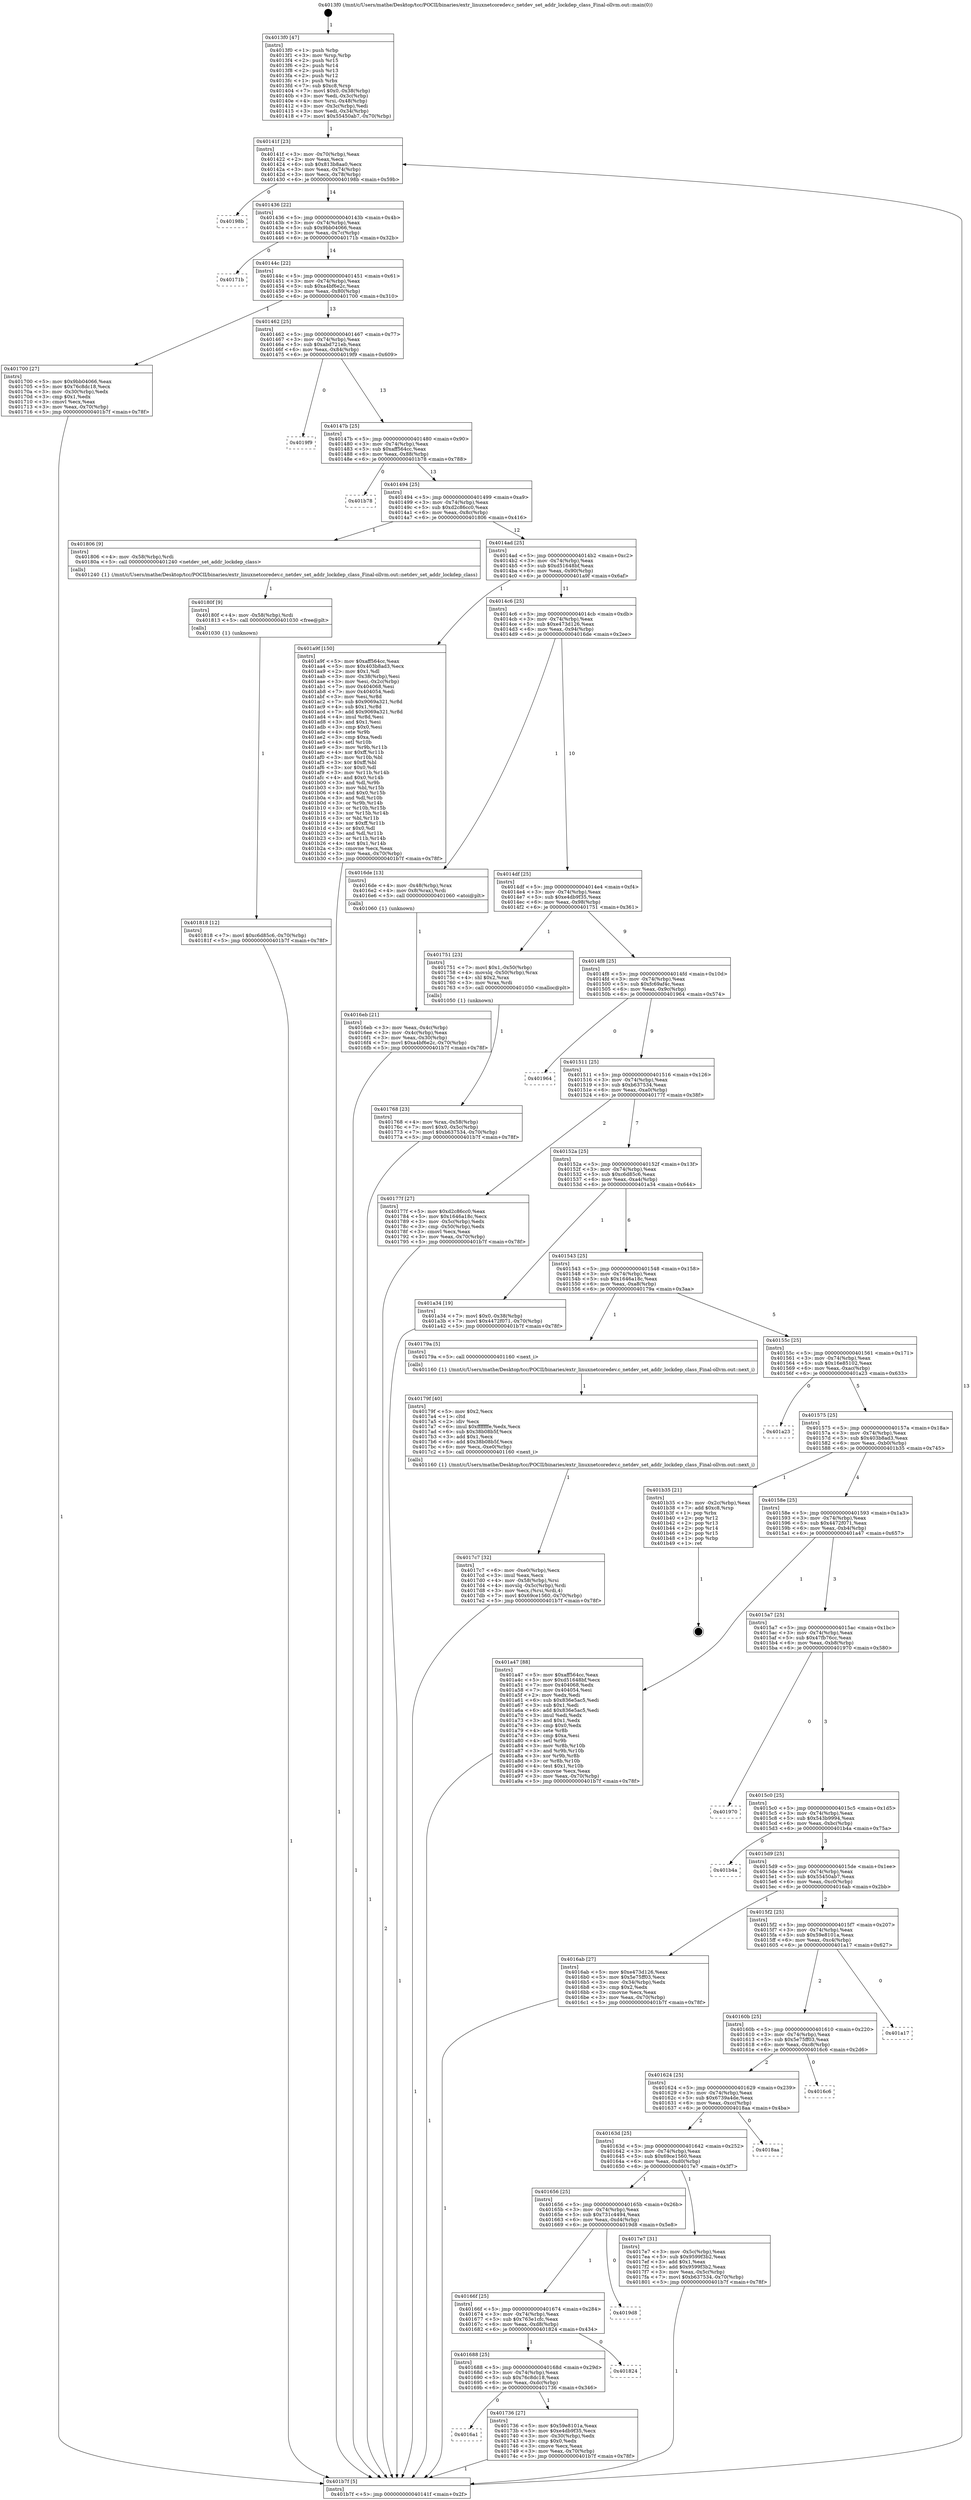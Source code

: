 digraph "0x4013f0" {
  label = "0x4013f0 (/mnt/c/Users/mathe/Desktop/tcc/POCII/binaries/extr_linuxnetcoredev.c_netdev_set_addr_lockdep_class_Final-ollvm.out::main(0))"
  labelloc = "t"
  node[shape=record]

  Entry [label="",width=0.3,height=0.3,shape=circle,fillcolor=black,style=filled]
  "0x40141f" [label="{
     0x40141f [23]\l
     | [instrs]\l
     &nbsp;&nbsp;0x40141f \<+3\>: mov -0x70(%rbp),%eax\l
     &nbsp;&nbsp;0x401422 \<+2\>: mov %eax,%ecx\l
     &nbsp;&nbsp;0x401424 \<+6\>: sub $0x813b8aa0,%ecx\l
     &nbsp;&nbsp;0x40142a \<+3\>: mov %eax,-0x74(%rbp)\l
     &nbsp;&nbsp;0x40142d \<+3\>: mov %ecx,-0x78(%rbp)\l
     &nbsp;&nbsp;0x401430 \<+6\>: je 000000000040198b \<main+0x59b\>\l
  }"]
  "0x40198b" [label="{
     0x40198b\l
  }", style=dashed]
  "0x401436" [label="{
     0x401436 [22]\l
     | [instrs]\l
     &nbsp;&nbsp;0x401436 \<+5\>: jmp 000000000040143b \<main+0x4b\>\l
     &nbsp;&nbsp;0x40143b \<+3\>: mov -0x74(%rbp),%eax\l
     &nbsp;&nbsp;0x40143e \<+5\>: sub $0x9bb04066,%eax\l
     &nbsp;&nbsp;0x401443 \<+3\>: mov %eax,-0x7c(%rbp)\l
     &nbsp;&nbsp;0x401446 \<+6\>: je 000000000040171b \<main+0x32b\>\l
  }"]
  Exit [label="",width=0.3,height=0.3,shape=circle,fillcolor=black,style=filled,peripheries=2]
  "0x40171b" [label="{
     0x40171b\l
  }", style=dashed]
  "0x40144c" [label="{
     0x40144c [22]\l
     | [instrs]\l
     &nbsp;&nbsp;0x40144c \<+5\>: jmp 0000000000401451 \<main+0x61\>\l
     &nbsp;&nbsp;0x401451 \<+3\>: mov -0x74(%rbp),%eax\l
     &nbsp;&nbsp;0x401454 \<+5\>: sub $0xa4bf6e2c,%eax\l
     &nbsp;&nbsp;0x401459 \<+3\>: mov %eax,-0x80(%rbp)\l
     &nbsp;&nbsp;0x40145c \<+6\>: je 0000000000401700 \<main+0x310\>\l
  }"]
  "0x401818" [label="{
     0x401818 [12]\l
     | [instrs]\l
     &nbsp;&nbsp;0x401818 \<+7\>: movl $0xc6d85c6,-0x70(%rbp)\l
     &nbsp;&nbsp;0x40181f \<+5\>: jmp 0000000000401b7f \<main+0x78f\>\l
  }"]
  "0x401700" [label="{
     0x401700 [27]\l
     | [instrs]\l
     &nbsp;&nbsp;0x401700 \<+5\>: mov $0x9bb04066,%eax\l
     &nbsp;&nbsp;0x401705 \<+5\>: mov $0x76c8dc18,%ecx\l
     &nbsp;&nbsp;0x40170a \<+3\>: mov -0x30(%rbp),%edx\l
     &nbsp;&nbsp;0x40170d \<+3\>: cmp $0x1,%edx\l
     &nbsp;&nbsp;0x401710 \<+3\>: cmovl %ecx,%eax\l
     &nbsp;&nbsp;0x401713 \<+3\>: mov %eax,-0x70(%rbp)\l
     &nbsp;&nbsp;0x401716 \<+5\>: jmp 0000000000401b7f \<main+0x78f\>\l
  }"]
  "0x401462" [label="{
     0x401462 [25]\l
     | [instrs]\l
     &nbsp;&nbsp;0x401462 \<+5\>: jmp 0000000000401467 \<main+0x77\>\l
     &nbsp;&nbsp;0x401467 \<+3\>: mov -0x74(%rbp),%eax\l
     &nbsp;&nbsp;0x40146a \<+5\>: sub $0xabd721eb,%eax\l
     &nbsp;&nbsp;0x40146f \<+6\>: mov %eax,-0x84(%rbp)\l
     &nbsp;&nbsp;0x401475 \<+6\>: je 00000000004019f9 \<main+0x609\>\l
  }"]
  "0x40180f" [label="{
     0x40180f [9]\l
     | [instrs]\l
     &nbsp;&nbsp;0x40180f \<+4\>: mov -0x58(%rbp),%rdi\l
     &nbsp;&nbsp;0x401813 \<+5\>: call 0000000000401030 \<free@plt\>\l
     | [calls]\l
     &nbsp;&nbsp;0x401030 \{1\} (unknown)\l
  }"]
  "0x4019f9" [label="{
     0x4019f9\l
  }", style=dashed]
  "0x40147b" [label="{
     0x40147b [25]\l
     | [instrs]\l
     &nbsp;&nbsp;0x40147b \<+5\>: jmp 0000000000401480 \<main+0x90\>\l
     &nbsp;&nbsp;0x401480 \<+3\>: mov -0x74(%rbp),%eax\l
     &nbsp;&nbsp;0x401483 \<+5\>: sub $0xaff564cc,%eax\l
     &nbsp;&nbsp;0x401488 \<+6\>: mov %eax,-0x88(%rbp)\l
     &nbsp;&nbsp;0x40148e \<+6\>: je 0000000000401b78 \<main+0x788\>\l
  }"]
  "0x4017c7" [label="{
     0x4017c7 [32]\l
     | [instrs]\l
     &nbsp;&nbsp;0x4017c7 \<+6\>: mov -0xe0(%rbp),%ecx\l
     &nbsp;&nbsp;0x4017cd \<+3\>: imul %eax,%ecx\l
     &nbsp;&nbsp;0x4017d0 \<+4\>: mov -0x58(%rbp),%rsi\l
     &nbsp;&nbsp;0x4017d4 \<+4\>: movslq -0x5c(%rbp),%rdi\l
     &nbsp;&nbsp;0x4017d8 \<+3\>: mov %ecx,(%rsi,%rdi,4)\l
     &nbsp;&nbsp;0x4017db \<+7\>: movl $0x69ce1560,-0x70(%rbp)\l
     &nbsp;&nbsp;0x4017e2 \<+5\>: jmp 0000000000401b7f \<main+0x78f\>\l
  }"]
  "0x401b78" [label="{
     0x401b78\l
  }", style=dashed]
  "0x401494" [label="{
     0x401494 [25]\l
     | [instrs]\l
     &nbsp;&nbsp;0x401494 \<+5\>: jmp 0000000000401499 \<main+0xa9\>\l
     &nbsp;&nbsp;0x401499 \<+3\>: mov -0x74(%rbp),%eax\l
     &nbsp;&nbsp;0x40149c \<+5\>: sub $0xd2c86cc0,%eax\l
     &nbsp;&nbsp;0x4014a1 \<+6\>: mov %eax,-0x8c(%rbp)\l
     &nbsp;&nbsp;0x4014a7 \<+6\>: je 0000000000401806 \<main+0x416\>\l
  }"]
  "0x40179f" [label="{
     0x40179f [40]\l
     | [instrs]\l
     &nbsp;&nbsp;0x40179f \<+5\>: mov $0x2,%ecx\l
     &nbsp;&nbsp;0x4017a4 \<+1\>: cltd\l
     &nbsp;&nbsp;0x4017a5 \<+2\>: idiv %ecx\l
     &nbsp;&nbsp;0x4017a7 \<+6\>: imul $0xfffffffe,%edx,%ecx\l
     &nbsp;&nbsp;0x4017ad \<+6\>: sub $0x38b08b5f,%ecx\l
     &nbsp;&nbsp;0x4017b3 \<+3\>: add $0x1,%ecx\l
     &nbsp;&nbsp;0x4017b6 \<+6\>: add $0x38b08b5f,%ecx\l
     &nbsp;&nbsp;0x4017bc \<+6\>: mov %ecx,-0xe0(%rbp)\l
     &nbsp;&nbsp;0x4017c2 \<+5\>: call 0000000000401160 \<next_i\>\l
     | [calls]\l
     &nbsp;&nbsp;0x401160 \{1\} (/mnt/c/Users/mathe/Desktop/tcc/POCII/binaries/extr_linuxnetcoredev.c_netdev_set_addr_lockdep_class_Final-ollvm.out::next_i)\l
  }"]
  "0x401806" [label="{
     0x401806 [9]\l
     | [instrs]\l
     &nbsp;&nbsp;0x401806 \<+4\>: mov -0x58(%rbp),%rdi\l
     &nbsp;&nbsp;0x40180a \<+5\>: call 0000000000401240 \<netdev_set_addr_lockdep_class\>\l
     | [calls]\l
     &nbsp;&nbsp;0x401240 \{1\} (/mnt/c/Users/mathe/Desktop/tcc/POCII/binaries/extr_linuxnetcoredev.c_netdev_set_addr_lockdep_class_Final-ollvm.out::netdev_set_addr_lockdep_class)\l
  }"]
  "0x4014ad" [label="{
     0x4014ad [25]\l
     | [instrs]\l
     &nbsp;&nbsp;0x4014ad \<+5\>: jmp 00000000004014b2 \<main+0xc2\>\l
     &nbsp;&nbsp;0x4014b2 \<+3\>: mov -0x74(%rbp),%eax\l
     &nbsp;&nbsp;0x4014b5 \<+5\>: sub $0xd51648bf,%eax\l
     &nbsp;&nbsp;0x4014ba \<+6\>: mov %eax,-0x90(%rbp)\l
     &nbsp;&nbsp;0x4014c0 \<+6\>: je 0000000000401a9f \<main+0x6af\>\l
  }"]
  "0x401768" [label="{
     0x401768 [23]\l
     | [instrs]\l
     &nbsp;&nbsp;0x401768 \<+4\>: mov %rax,-0x58(%rbp)\l
     &nbsp;&nbsp;0x40176c \<+7\>: movl $0x0,-0x5c(%rbp)\l
     &nbsp;&nbsp;0x401773 \<+7\>: movl $0xb637534,-0x70(%rbp)\l
     &nbsp;&nbsp;0x40177a \<+5\>: jmp 0000000000401b7f \<main+0x78f\>\l
  }"]
  "0x401a9f" [label="{
     0x401a9f [150]\l
     | [instrs]\l
     &nbsp;&nbsp;0x401a9f \<+5\>: mov $0xaff564cc,%eax\l
     &nbsp;&nbsp;0x401aa4 \<+5\>: mov $0x403b8ad3,%ecx\l
     &nbsp;&nbsp;0x401aa9 \<+2\>: mov $0x1,%dl\l
     &nbsp;&nbsp;0x401aab \<+3\>: mov -0x38(%rbp),%esi\l
     &nbsp;&nbsp;0x401aae \<+3\>: mov %esi,-0x2c(%rbp)\l
     &nbsp;&nbsp;0x401ab1 \<+7\>: mov 0x404068,%esi\l
     &nbsp;&nbsp;0x401ab8 \<+7\>: mov 0x404054,%edi\l
     &nbsp;&nbsp;0x401abf \<+3\>: mov %esi,%r8d\l
     &nbsp;&nbsp;0x401ac2 \<+7\>: sub $0x9069a321,%r8d\l
     &nbsp;&nbsp;0x401ac9 \<+4\>: sub $0x1,%r8d\l
     &nbsp;&nbsp;0x401acd \<+7\>: add $0x9069a321,%r8d\l
     &nbsp;&nbsp;0x401ad4 \<+4\>: imul %r8d,%esi\l
     &nbsp;&nbsp;0x401ad8 \<+3\>: and $0x1,%esi\l
     &nbsp;&nbsp;0x401adb \<+3\>: cmp $0x0,%esi\l
     &nbsp;&nbsp;0x401ade \<+4\>: sete %r9b\l
     &nbsp;&nbsp;0x401ae2 \<+3\>: cmp $0xa,%edi\l
     &nbsp;&nbsp;0x401ae5 \<+4\>: setl %r10b\l
     &nbsp;&nbsp;0x401ae9 \<+3\>: mov %r9b,%r11b\l
     &nbsp;&nbsp;0x401aec \<+4\>: xor $0xff,%r11b\l
     &nbsp;&nbsp;0x401af0 \<+3\>: mov %r10b,%bl\l
     &nbsp;&nbsp;0x401af3 \<+3\>: xor $0xff,%bl\l
     &nbsp;&nbsp;0x401af6 \<+3\>: xor $0x0,%dl\l
     &nbsp;&nbsp;0x401af9 \<+3\>: mov %r11b,%r14b\l
     &nbsp;&nbsp;0x401afc \<+4\>: and $0x0,%r14b\l
     &nbsp;&nbsp;0x401b00 \<+3\>: and %dl,%r9b\l
     &nbsp;&nbsp;0x401b03 \<+3\>: mov %bl,%r15b\l
     &nbsp;&nbsp;0x401b06 \<+4\>: and $0x0,%r15b\l
     &nbsp;&nbsp;0x401b0a \<+3\>: and %dl,%r10b\l
     &nbsp;&nbsp;0x401b0d \<+3\>: or %r9b,%r14b\l
     &nbsp;&nbsp;0x401b10 \<+3\>: or %r10b,%r15b\l
     &nbsp;&nbsp;0x401b13 \<+3\>: xor %r15b,%r14b\l
     &nbsp;&nbsp;0x401b16 \<+3\>: or %bl,%r11b\l
     &nbsp;&nbsp;0x401b19 \<+4\>: xor $0xff,%r11b\l
     &nbsp;&nbsp;0x401b1d \<+3\>: or $0x0,%dl\l
     &nbsp;&nbsp;0x401b20 \<+3\>: and %dl,%r11b\l
     &nbsp;&nbsp;0x401b23 \<+3\>: or %r11b,%r14b\l
     &nbsp;&nbsp;0x401b26 \<+4\>: test $0x1,%r14b\l
     &nbsp;&nbsp;0x401b2a \<+3\>: cmovne %ecx,%eax\l
     &nbsp;&nbsp;0x401b2d \<+3\>: mov %eax,-0x70(%rbp)\l
     &nbsp;&nbsp;0x401b30 \<+5\>: jmp 0000000000401b7f \<main+0x78f\>\l
  }"]
  "0x4014c6" [label="{
     0x4014c6 [25]\l
     | [instrs]\l
     &nbsp;&nbsp;0x4014c6 \<+5\>: jmp 00000000004014cb \<main+0xdb\>\l
     &nbsp;&nbsp;0x4014cb \<+3\>: mov -0x74(%rbp),%eax\l
     &nbsp;&nbsp;0x4014ce \<+5\>: sub $0xe473d126,%eax\l
     &nbsp;&nbsp;0x4014d3 \<+6\>: mov %eax,-0x94(%rbp)\l
     &nbsp;&nbsp;0x4014d9 \<+6\>: je 00000000004016de \<main+0x2ee\>\l
  }"]
  "0x4016a1" [label="{
     0x4016a1\l
  }", style=dashed]
  "0x4016de" [label="{
     0x4016de [13]\l
     | [instrs]\l
     &nbsp;&nbsp;0x4016de \<+4\>: mov -0x48(%rbp),%rax\l
     &nbsp;&nbsp;0x4016e2 \<+4\>: mov 0x8(%rax),%rdi\l
     &nbsp;&nbsp;0x4016e6 \<+5\>: call 0000000000401060 \<atoi@plt\>\l
     | [calls]\l
     &nbsp;&nbsp;0x401060 \{1\} (unknown)\l
  }"]
  "0x4014df" [label="{
     0x4014df [25]\l
     | [instrs]\l
     &nbsp;&nbsp;0x4014df \<+5\>: jmp 00000000004014e4 \<main+0xf4\>\l
     &nbsp;&nbsp;0x4014e4 \<+3\>: mov -0x74(%rbp),%eax\l
     &nbsp;&nbsp;0x4014e7 \<+5\>: sub $0xe4db9f35,%eax\l
     &nbsp;&nbsp;0x4014ec \<+6\>: mov %eax,-0x98(%rbp)\l
     &nbsp;&nbsp;0x4014f2 \<+6\>: je 0000000000401751 \<main+0x361\>\l
  }"]
  "0x401736" [label="{
     0x401736 [27]\l
     | [instrs]\l
     &nbsp;&nbsp;0x401736 \<+5\>: mov $0x59e8101a,%eax\l
     &nbsp;&nbsp;0x40173b \<+5\>: mov $0xe4db9f35,%ecx\l
     &nbsp;&nbsp;0x401740 \<+3\>: mov -0x30(%rbp),%edx\l
     &nbsp;&nbsp;0x401743 \<+3\>: cmp $0x0,%edx\l
     &nbsp;&nbsp;0x401746 \<+3\>: cmove %ecx,%eax\l
     &nbsp;&nbsp;0x401749 \<+3\>: mov %eax,-0x70(%rbp)\l
     &nbsp;&nbsp;0x40174c \<+5\>: jmp 0000000000401b7f \<main+0x78f\>\l
  }"]
  "0x401751" [label="{
     0x401751 [23]\l
     | [instrs]\l
     &nbsp;&nbsp;0x401751 \<+7\>: movl $0x1,-0x50(%rbp)\l
     &nbsp;&nbsp;0x401758 \<+4\>: movslq -0x50(%rbp),%rax\l
     &nbsp;&nbsp;0x40175c \<+4\>: shl $0x2,%rax\l
     &nbsp;&nbsp;0x401760 \<+3\>: mov %rax,%rdi\l
     &nbsp;&nbsp;0x401763 \<+5\>: call 0000000000401050 \<malloc@plt\>\l
     | [calls]\l
     &nbsp;&nbsp;0x401050 \{1\} (unknown)\l
  }"]
  "0x4014f8" [label="{
     0x4014f8 [25]\l
     | [instrs]\l
     &nbsp;&nbsp;0x4014f8 \<+5\>: jmp 00000000004014fd \<main+0x10d\>\l
     &nbsp;&nbsp;0x4014fd \<+3\>: mov -0x74(%rbp),%eax\l
     &nbsp;&nbsp;0x401500 \<+5\>: sub $0xfc69af4c,%eax\l
     &nbsp;&nbsp;0x401505 \<+6\>: mov %eax,-0x9c(%rbp)\l
     &nbsp;&nbsp;0x40150b \<+6\>: je 0000000000401964 \<main+0x574\>\l
  }"]
  "0x401688" [label="{
     0x401688 [25]\l
     | [instrs]\l
     &nbsp;&nbsp;0x401688 \<+5\>: jmp 000000000040168d \<main+0x29d\>\l
     &nbsp;&nbsp;0x40168d \<+3\>: mov -0x74(%rbp),%eax\l
     &nbsp;&nbsp;0x401690 \<+5\>: sub $0x76c8dc18,%eax\l
     &nbsp;&nbsp;0x401695 \<+6\>: mov %eax,-0xdc(%rbp)\l
     &nbsp;&nbsp;0x40169b \<+6\>: je 0000000000401736 \<main+0x346\>\l
  }"]
  "0x401964" [label="{
     0x401964\l
  }", style=dashed]
  "0x401511" [label="{
     0x401511 [25]\l
     | [instrs]\l
     &nbsp;&nbsp;0x401511 \<+5\>: jmp 0000000000401516 \<main+0x126\>\l
     &nbsp;&nbsp;0x401516 \<+3\>: mov -0x74(%rbp),%eax\l
     &nbsp;&nbsp;0x401519 \<+5\>: sub $0xb637534,%eax\l
     &nbsp;&nbsp;0x40151e \<+6\>: mov %eax,-0xa0(%rbp)\l
     &nbsp;&nbsp;0x401524 \<+6\>: je 000000000040177f \<main+0x38f\>\l
  }"]
  "0x401824" [label="{
     0x401824\l
  }", style=dashed]
  "0x40177f" [label="{
     0x40177f [27]\l
     | [instrs]\l
     &nbsp;&nbsp;0x40177f \<+5\>: mov $0xd2c86cc0,%eax\l
     &nbsp;&nbsp;0x401784 \<+5\>: mov $0x1646a18c,%ecx\l
     &nbsp;&nbsp;0x401789 \<+3\>: mov -0x5c(%rbp),%edx\l
     &nbsp;&nbsp;0x40178c \<+3\>: cmp -0x50(%rbp),%edx\l
     &nbsp;&nbsp;0x40178f \<+3\>: cmovl %ecx,%eax\l
     &nbsp;&nbsp;0x401792 \<+3\>: mov %eax,-0x70(%rbp)\l
     &nbsp;&nbsp;0x401795 \<+5\>: jmp 0000000000401b7f \<main+0x78f\>\l
  }"]
  "0x40152a" [label="{
     0x40152a [25]\l
     | [instrs]\l
     &nbsp;&nbsp;0x40152a \<+5\>: jmp 000000000040152f \<main+0x13f\>\l
     &nbsp;&nbsp;0x40152f \<+3\>: mov -0x74(%rbp),%eax\l
     &nbsp;&nbsp;0x401532 \<+5\>: sub $0xc6d85c6,%eax\l
     &nbsp;&nbsp;0x401537 \<+6\>: mov %eax,-0xa4(%rbp)\l
     &nbsp;&nbsp;0x40153d \<+6\>: je 0000000000401a34 \<main+0x644\>\l
  }"]
  "0x40166f" [label="{
     0x40166f [25]\l
     | [instrs]\l
     &nbsp;&nbsp;0x40166f \<+5\>: jmp 0000000000401674 \<main+0x284\>\l
     &nbsp;&nbsp;0x401674 \<+3\>: mov -0x74(%rbp),%eax\l
     &nbsp;&nbsp;0x401677 \<+5\>: sub $0x763e1cfc,%eax\l
     &nbsp;&nbsp;0x40167c \<+6\>: mov %eax,-0xd8(%rbp)\l
     &nbsp;&nbsp;0x401682 \<+6\>: je 0000000000401824 \<main+0x434\>\l
  }"]
  "0x401a34" [label="{
     0x401a34 [19]\l
     | [instrs]\l
     &nbsp;&nbsp;0x401a34 \<+7\>: movl $0x0,-0x38(%rbp)\l
     &nbsp;&nbsp;0x401a3b \<+7\>: movl $0x4472f071,-0x70(%rbp)\l
     &nbsp;&nbsp;0x401a42 \<+5\>: jmp 0000000000401b7f \<main+0x78f\>\l
  }"]
  "0x401543" [label="{
     0x401543 [25]\l
     | [instrs]\l
     &nbsp;&nbsp;0x401543 \<+5\>: jmp 0000000000401548 \<main+0x158\>\l
     &nbsp;&nbsp;0x401548 \<+3\>: mov -0x74(%rbp),%eax\l
     &nbsp;&nbsp;0x40154b \<+5\>: sub $0x1646a18c,%eax\l
     &nbsp;&nbsp;0x401550 \<+6\>: mov %eax,-0xa8(%rbp)\l
     &nbsp;&nbsp;0x401556 \<+6\>: je 000000000040179a \<main+0x3aa\>\l
  }"]
  "0x4019d8" [label="{
     0x4019d8\l
  }", style=dashed]
  "0x40179a" [label="{
     0x40179a [5]\l
     | [instrs]\l
     &nbsp;&nbsp;0x40179a \<+5\>: call 0000000000401160 \<next_i\>\l
     | [calls]\l
     &nbsp;&nbsp;0x401160 \{1\} (/mnt/c/Users/mathe/Desktop/tcc/POCII/binaries/extr_linuxnetcoredev.c_netdev_set_addr_lockdep_class_Final-ollvm.out::next_i)\l
  }"]
  "0x40155c" [label="{
     0x40155c [25]\l
     | [instrs]\l
     &nbsp;&nbsp;0x40155c \<+5\>: jmp 0000000000401561 \<main+0x171\>\l
     &nbsp;&nbsp;0x401561 \<+3\>: mov -0x74(%rbp),%eax\l
     &nbsp;&nbsp;0x401564 \<+5\>: sub $0x16e85102,%eax\l
     &nbsp;&nbsp;0x401569 \<+6\>: mov %eax,-0xac(%rbp)\l
     &nbsp;&nbsp;0x40156f \<+6\>: je 0000000000401a23 \<main+0x633\>\l
  }"]
  "0x401656" [label="{
     0x401656 [25]\l
     | [instrs]\l
     &nbsp;&nbsp;0x401656 \<+5\>: jmp 000000000040165b \<main+0x26b\>\l
     &nbsp;&nbsp;0x40165b \<+3\>: mov -0x74(%rbp),%eax\l
     &nbsp;&nbsp;0x40165e \<+5\>: sub $0x731c4494,%eax\l
     &nbsp;&nbsp;0x401663 \<+6\>: mov %eax,-0xd4(%rbp)\l
     &nbsp;&nbsp;0x401669 \<+6\>: je 00000000004019d8 \<main+0x5e8\>\l
  }"]
  "0x401a23" [label="{
     0x401a23\l
  }", style=dashed]
  "0x401575" [label="{
     0x401575 [25]\l
     | [instrs]\l
     &nbsp;&nbsp;0x401575 \<+5\>: jmp 000000000040157a \<main+0x18a\>\l
     &nbsp;&nbsp;0x40157a \<+3\>: mov -0x74(%rbp),%eax\l
     &nbsp;&nbsp;0x40157d \<+5\>: sub $0x403b8ad3,%eax\l
     &nbsp;&nbsp;0x401582 \<+6\>: mov %eax,-0xb0(%rbp)\l
     &nbsp;&nbsp;0x401588 \<+6\>: je 0000000000401b35 \<main+0x745\>\l
  }"]
  "0x4017e7" [label="{
     0x4017e7 [31]\l
     | [instrs]\l
     &nbsp;&nbsp;0x4017e7 \<+3\>: mov -0x5c(%rbp),%eax\l
     &nbsp;&nbsp;0x4017ea \<+5\>: sub $0x9599f3b2,%eax\l
     &nbsp;&nbsp;0x4017ef \<+3\>: add $0x1,%eax\l
     &nbsp;&nbsp;0x4017f2 \<+5\>: add $0x9599f3b2,%eax\l
     &nbsp;&nbsp;0x4017f7 \<+3\>: mov %eax,-0x5c(%rbp)\l
     &nbsp;&nbsp;0x4017fa \<+7\>: movl $0xb637534,-0x70(%rbp)\l
     &nbsp;&nbsp;0x401801 \<+5\>: jmp 0000000000401b7f \<main+0x78f\>\l
  }"]
  "0x401b35" [label="{
     0x401b35 [21]\l
     | [instrs]\l
     &nbsp;&nbsp;0x401b35 \<+3\>: mov -0x2c(%rbp),%eax\l
     &nbsp;&nbsp;0x401b38 \<+7\>: add $0xc8,%rsp\l
     &nbsp;&nbsp;0x401b3f \<+1\>: pop %rbx\l
     &nbsp;&nbsp;0x401b40 \<+2\>: pop %r12\l
     &nbsp;&nbsp;0x401b42 \<+2\>: pop %r13\l
     &nbsp;&nbsp;0x401b44 \<+2\>: pop %r14\l
     &nbsp;&nbsp;0x401b46 \<+2\>: pop %r15\l
     &nbsp;&nbsp;0x401b48 \<+1\>: pop %rbp\l
     &nbsp;&nbsp;0x401b49 \<+1\>: ret\l
  }"]
  "0x40158e" [label="{
     0x40158e [25]\l
     | [instrs]\l
     &nbsp;&nbsp;0x40158e \<+5\>: jmp 0000000000401593 \<main+0x1a3\>\l
     &nbsp;&nbsp;0x401593 \<+3\>: mov -0x74(%rbp),%eax\l
     &nbsp;&nbsp;0x401596 \<+5\>: sub $0x4472f071,%eax\l
     &nbsp;&nbsp;0x40159b \<+6\>: mov %eax,-0xb4(%rbp)\l
     &nbsp;&nbsp;0x4015a1 \<+6\>: je 0000000000401a47 \<main+0x657\>\l
  }"]
  "0x40163d" [label="{
     0x40163d [25]\l
     | [instrs]\l
     &nbsp;&nbsp;0x40163d \<+5\>: jmp 0000000000401642 \<main+0x252\>\l
     &nbsp;&nbsp;0x401642 \<+3\>: mov -0x74(%rbp),%eax\l
     &nbsp;&nbsp;0x401645 \<+5\>: sub $0x69ce1560,%eax\l
     &nbsp;&nbsp;0x40164a \<+6\>: mov %eax,-0xd0(%rbp)\l
     &nbsp;&nbsp;0x401650 \<+6\>: je 00000000004017e7 \<main+0x3f7\>\l
  }"]
  "0x401a47" [label="{
     0x401a47 [88]\l
     | [instrs]\l
     &nbsp;&nbsp;0x401a47 \<+5\>: mov $0xaff564cc,%eax\l
     &nbsp;&nbsp;0x401a4c \<+5\>: mov $0xd51648bf,%ecx\l
     &nbsp;&nbsp;0x401a51 \<+7\>: mov 0x404068,%edx\l
     &nbsp;&nbsp;0x401a58 \<+7\>: mov 0x404054,%esi\l
     &nbsp;&nbsp;0x401a5f \<+2\>: mov %edx,%edi\l
     &nbsp;&nbsp;0x401a61 \<+6\>: sub $0x836e5ac5,%edi\l
     &nbsp;&nbsp;0x401a67 \<+3\>: sub $0x1,%edi\l
     &nbsp;&nbsp;0x401a6a \<+6\>: add $0x836e5ac5,%edi\l
     &nbsp;&nbsp;0x401a70 \<+3\>: imul %edi,%edx\l
     &nbsp;&nbsp;0x401a73 \<+3\>: and $0x1,%edx\l
     &nbsp;&nbsp;0x401a76 \<+3\>: cmp $0x0,%edx\l
     &nbsp;&nbsp;0x401a79 \<+4\>: sete %r8b\l
     &nbsp;&nbsp;0x401a7d \<+3\>: cmp $0xa,%esi\l
     &nbsp;&nbsp;0x401a80 \<+4\>: setl %r9b\l
     &nbsp;&nbsp;0x401a84 \<+3\>: mov %r8b,%r10b\l
     &nbsp;&nbsp;0x401a87 \<+3\>: and %r9b,%r10b\l
     &nbsp;&nbsp;0x401a8a \<+3\>: xor %r9b,%r8b\l
     &nbsp;&nbsp;0x401a8d \<+3\>: or %r8b,%r10b\l
     &nbsp;&nbsp;0x401a90 \<+4\>: test $0x1,%r10b\l
     &nbsp;&nbsp;0x401a94 \<+3\>: cmovne %ecx,%eax\l
     &nbsp;&nbsp;0x401a97 \<+3\>: mov %eax,-0x70(%rbp)\l
     &nbsp;&nbsp;0x401a9a \<+5\>: jmp 0000000000401b7f \<main+0x78f\>\l
  }"]
  "0x4015a7" [label="{
     0x4015a7 [25]\l
     | [instrs]\l
     &nbsp;&nbsp;0x4015a7 \<+5\>: jmp 00000000004015ac \<main+0x1bc\>\l
     &nbsp;&nbsp;0x4015ac \<+3\>: mov -0x74(%rbp),%eax\l
     &nbsp;&nbsp;0x4015af \<+5\>: sub $0x47fb76cc,%eax\l
     &nbsp;&nbsp;0x4015b4 \<+6\>: mov %eax,-0xb8(%rbp)\l
     &nbsp;&nbsp;0x4015ba \<+6\>: je 0000000000401970 \<main+0x580\>\l
  }"]
  "0x4018aa" [label="{
     0x4018aa\l
  }", style=dashed]
  "0x401970" [label="{
     0x401970\l
  }", style=dashed]
  "0x4015c0" [label="{
     0x4015c0 [25]\l
     | [instrs]\l
     &nbsp;&nbsp;0x4015c0 \<+5\>: jmp 00000000004015c5 \<main+0x1d5\>\l
     &nbsp;&nbsp;0x4015c5 \<+3\>: mov -0x74(%rbp),%eax\l
     &nbsp;&nbsp;0x4015c8 \<+5\>: sub $0x543b9994,%eax\l
     &nbsp;&nbsp;0x4015cd \<+6\>: mov %eax,-0xbc(%rbp)\l
     &nbsp;&nbsp;0x4015d3 \<+6\>: je 0000000000401b4a \<main+0x75a\>\l
  }"]
  "0x401624" [label="{
     0x401624 [25]\l
     | [instrs]\l
     &nbsp;&nbsp;0x401624 \<+5\>: jmp 0000000000401629 \<main+0x239\>\l
     &nbsp;&nbsp;0x401629 \<+3\>: mov -0x74(%rbp),%eax\l
     &nbsp;&nbsp;0x40162c \<+5\>: sub $0x6739a4de,%eax\l
     &nbsp;&nbsp;0x401631 \<+6\>: mov %eax,-0xcc(%rbp)\l
     &nbsp;&nbsp;0x401637 \<+6\>: je 00000000004018aa \<main+0x4ba\>\l
  }"]
  "0x401b4a" [label="{
     0x401b4a\l
  }", style=dashed]
  "0x4015d9" [label="{
     0x4015d9 [25]\l
     | [instrs]\l
     &nbsp;&nbsp;0x4015d9 \<+5\>: jmp 00000000004015de \<main+0x1ee\>\l
     &nbsp;&nbsp;0x4015de \<+3\>: mov -0x74(%rbp),%eax\l
     &nbsp;&nbsp;0x4015e1 \<+5\>: sub $0x55450ab7,%eax\l
     &nbsp;&nbsp;0x4015e6 \<+6\>: mov %eax,-0xc0(%rbp)\l
     &nbsp;&nbsp;0x4015ec \<+6\>: je 00000000004016ab \<main+0x2bb\>\l
  }"]
  "0x4016c6" [label="{
     0x4016c6\l
  }", style=dashed]
  "0x4016ab" [label="{
     0x4016ab [27]\l
     | [instrs]\l
     &nbsp;&nbsp;0x4016ab \<+5\>: mov $0xe473d126,%eax\l
     &nbsp;&nbsp;0x4016b0 \<+5\>: mov $0x5e75ff03,%ecx\l
     &nbsp;&nbsp;0x4016b5 \<+3\>: mov -0x34(%rbp),%edx\l
     &nbsp;&nbsp;0x4016b8 \<+3\>: cmp $0x2,%edx\l
     &nbsp;&nbsp;0x4016bb \<+3\>: cmovne %ecx,%eax\l
     &nbsp;&nbsp;0x4016be \<+3\>: mov %eax,-0x70(%rbp)\l
     &nbsp;&nbsp;0x4016c1 \<+5\>: jmp 0000000000401b7f \<main+0x78f\>\l
  }"]
  "0x4015f2" [label="{
     0x4015f2 [25]\l
     | [instrs]\l
     &nbsp;&nbsp;0x4015f2 \<+5\>: jmp 00000000004015f7 \<main+0x207\>\l
     &nbsp;&nbsp;0x4015f7 \<+3\>: mov -0x74(%rbp),%eax\l
     &nbsp;&nbsp;0x4015fa \<+5\>: sub $0x59e8101a,%eax\l
     &nbsp;&nbsp;0x4015ff \<+6\>: mov %eax,-0xc4(%rbp)\l
     &nbsp;&nbsp;0x401605 \<+6\>: je 0000000000401a17 \<main+0x627\>\l
  }"]
  "0x401b7f" [label="{
     0x401b7f [5]\l
     | [instrs]\l
     &nbsp;&nbsp;0x401b7f \<+5\>: jmp 000000000040141f \<main+0x2f\>\l
  }"]
  "0x4013f0" [label="{
     0x4013f0 [47]\l
     | [instrs]\l
     &nbsp;&nbsp;0x4013f0 \<+1\>: push %rbp\l
     &nbsp;&nbsp;0x4013f1 \<+3\>: mov %rsp,%rbp\l
     &nbsp;&nbsp;0x4013f4 \<+2\>: push %r15\l
     &nbsp;&nbsp;0x4013f6 \<+2\>: push %r14\l
     &nbsp;&nbsp;0x4013f8 \<+2\>: push %r13\l
     &nbsp;&nbsp;0x4013fa \<+2\>: push %r12\l
     &nbsp;&nbsp;0x4013fc \<+1\>: push %rbx\l
     &nbsp;&nbsp;0x4013fd \<+7\>: sub $0xc8,%rsp\l
     &nbsp;&nbsp;0x401404 \<+7\>: movl $0x0,-0x38(%rbp)\l
     &nbsp;&nbsp;0x40140b \<+3\>: mov %edi,-0x3c(%rbp)\l
     &nbsp;&nbsp;0x40140e \<+4\>: mov %rsi,-0x48(%rbp)\l
     &nbsp;&nbsp;0x401412 \<+3\>: mov -0x3c(%rbp),%edi\l
     &nbsp;&nbsp;0x401415 \<+3\>: mov %edi,-0x34(%rbp)\l
     &nbsp;&nbsp;0x401418 \<+7\>: movl $0x55450ab7,-0x70(%rbp)\l
  }"]
  "0x4016eb" [label="{
     0x4016eb [21]\l
     | [instrs]\l
     &nbsp;&nbsp;0x4016eb \<+3\>: mov %eax,-0x4c(%rbp)\l
     &nbsp;&nbsp;0x4016ee \<+3\>: mov -0x4c(%rbp),%eax\l
     &nbsp;&nbsp;0x4016f1 \<+3\>: mov %eax,-0x30(%rbp)\l
     &nbsp;&nbsp;0x4016f4 \<+7\>: movl $0xa4bf6e2c,-0x70(%rbp)\l
     &nbsp;&nbsp;0x4016fb \<+5\>: jmp 0000000000401b7f \<main+0x78f\>\l
  }"]
  "0x40160b" [label="{
     0x40160b [25]\l
     | [instrs]\l
     &nbsp;&nbsp;0x40160b \<+5\>: jmp 0000000000401610 \<main+0x220\>\l
     &nbsp;&nbsp;0x401610 \<+3\>: mov -0x74(%rbp),%eax\l
     &nbsp;&nbsp;0x401613 \<+5\>: sub $0x5e75ff03,%eax\l
     &nbsp;&nbsp;0x401618 \<+6\>: mov %eax,-0xc8(%rbp)\l
     &nbsp;&nbsp;0x40161e \<+6\>: je 00000000004016c6 \<main+0x2d6\>\l
  }"]
  "0x401a17" [label="{
     0x401a17\l
  }", style=dashed]
  Entry -> "0x4013f0" [label=" 1"]
  "0x40141f" -> "0x40198b" [label=" 0"]
  "0x40141f" -> "0x401436" [label=" 14"]
  "0x401b35" -> Exit [label=" 1"]
  "0x401436" -> "0x40171b" [label=" 0"]
  "0x401436" -> "0x40144c" [label=" 14"]
  "0x401a9f" -> "0x401b7f" [label=" 1"]
  "0x40144c" -> "0x401700" [label=" 1"]
  "0x40144c" -> "0x401462" [label=" 13"]
  "0x401a47" -> "0x401b7f" [label=" 1"]
  "0x401462" -> "0x4019f9" [label=" 0"]
  "0x401462" -> "0x40147b" [label=" 13"]
  "0x401a34" -> "0x401b7f" [label=" 1"]
  "0x40147b" -> "0x401b78" [label=" 0"]
  "0x40147b" -> "0x401494" [label=" 13"]
  "0x401818" -> "0x401b7f" [label=" 1"]
  "0x401494" -> "0x401806" [label=" 1"]
  "0x401494" -> "0x4014ad" [label=" 12"]
  "0x40180f" -> "0x401818" [label=" 1"]
  "0x4014ad" -> "0x401a9f" [label=" 1"]
  "0x4014ad" -> "0x4014c6" [label=" 11"]
  "0x401806" -> "0x40180f" [label=" 1"]
  "0x4014c6" -> "0x4016de" [label=" 1"]
  "0x4014c6" -> "0x4014df" [label=" 10"]
  "0x4017e7" -> "0x401b7f" [label=" 1"]
  "0x4014df" -> "0x401751" [label=" 1"]
  "0x4014df" -> "0x4014f8" [label=" 9"]
  "0x4017c7" -> "0x401b7f" [label=" 1"]
  "0x4014f8" -> "0x401964" [label=" 0"]
  "0x4014f8" -> "0x401511" [label=" 9"]
  "0x40179a" -> "0x40179f" [label=" 1"]
  "0x401511" -> "0x40177f" [label=" 2"]
  "0x401511" -> "0x40152a" [label=" 7"]
  "0x40177f" -> "0x401b7f" [label=" 2"]
  "0x40152a" -> "0x401a34" [label=" 1"]
  "0x40152a" -> "0x401543" [label=" 6"]
  "0x401751" -> "0x401768" [label=" 1"]
  "0x401543" -> "0x40179a" [label=" 1"]
  "0x401543" -> "0x40155c" [label=" 5"]
  "0x401736" -> "0x401b7f" [label=" 1"]
  "0x40155c" -> "0x401a23" [label=" 0"]
  "0x40155c" -> "0x401575" [label=" 5"]
  "0x401688" -> "0x401736" [label=" 1"]
  "0x401575" -> "0x401b35" [label=" 1"]
  "0x401575" -> "0x40158e" [label=" 4"]
  "0x40179f" -> "0x4017c7" [label=" 1"]
  "0x40158e" -> "0x401a47" [label=" 1"]
  "0x40158e" -> "0x4015a7" [label=" 3"]
  "0x40166f" -> "0x401824" [label=" 0"]
  "0x4015a7" -> "0x401970" [label=" 0"]
  "0x4015a7" -> "0x4015c0" [label=" 3"]
  "0x401768" -> "0x401b7f" [label=" 1"]
  "0x4015c0" -> "0x401b4a" [label=" 0"]
  "0x4015c0" -> "0x4015d9" [label=" 3"]
  "0x401656" -> "0x4019d8" [label=" 0"]
  "0x4015d9" -> "0x4016ab" [label=" 1"]
  "0x4015d9" -> "0x4015f2" [label=" 2"]
  "0x4016ab" -> "0x401b7f" [label=" 1"]
  "0x4013f0" -> "0x40141f" [label=" 1"]
  "0x401b7f" -> "0x40141f" [label=" 13"]
  "0x4016de" -> "0x4016eb" [label=" 1"]
  "0x4016eb" -> "0x401b7f" [label=" 1"]
  "0x401700" -> "0x401b7f" [label=" 1"]
  "0x401688" -> "0x4016a1" [label=" 0"]
  "0x4015f2" -> "0x401a17" [label=" 0"]
  "0x4015f2" -> "0x40160b" [label=" 2"]
  "0x40163d" -> "0x401656" [label=" 1"]
  "0x40160b" -> "0x4016c6" [label=" 0"]
  "0x40160b" -> "0x401624" [label=" 2"]
  "0x401656" -> "0x40166f" [label=" 1"]
  "0x401624" -> "0x4018aa" [label=" 0"]
  "0x401624" -> "0x40163d" [label=" 2"]
  "0x40166f" -> "0x401688" [label=" 1"]
  "0x40163d" -> "0x4017e7" [label=" 1"]
}

